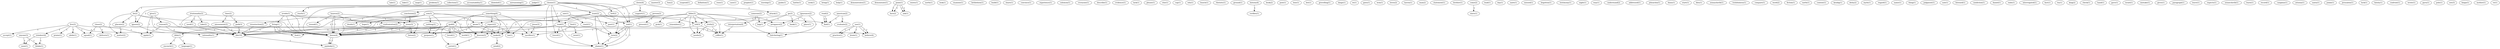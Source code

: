digraph G {
  tale [ label="tale(1)" ];
  luke [ label="luke(1)" ];
  map [ label="map(1)" ];
  problem [ label="problem(1)" ];
  collection [ label="collection(1)" ];
  accountability [ label="accountability(1)" ];
  disbelief [ label="disbelief(1)" ];
  unreasoning [ label="unreasoning(1)" ];
  judge [ label="judge(1)" ];
  live [ label="live(3)" ];
  accept [ label="accept(1)" ];
  reindeer [ label="reindeer(4)" ];
  praise [ label="praise(1)" ];
  abide [ label="abide(1)" ];
  squad [ label="squad(1)" ];
  make [ label="make(4)" ];
  life [ label="life(19)" ];
  master [ label="master(3)" ];
  someone [ label="someone(2)" ];
  interpretation [ label="interpretation(4)" ];
  bag [ label="bag(1)" ];
  person [ label="person(2)" ];
  present [ label="present(1)" ];
  past [ label="past(1)" ];
  fun [ label="fun(2)" ];
  suspend [ label="suspend(1)" ];
  definition [ label="definition(1)" ];
  rose [ label="rose(1)" ];
  case [ label="case(1)" ];
  prophet [ label="prophet(1)" ];
  worship [ label="worship(1)" ];
  guide [ label="guide(1)" ];
  battle [ label="battle(1)" ];
  seek [ label="seek(1)" ];
  bring [ label="bring(1)" ];
  choose [ label="choose(1)" ];
  reach [ label="reach(1)" ];
  end [ label="end(4)" ];
  lie [ label="lie(2)" ];
  want [ label="want(2)" ];
  end [ label="end(1)" ];
  hell [ label="hell(2)" ];
  road [ label="road(5)" ];
  ignore [ label="ignore(2)" ];
  travel [ label="travel(1)" ];
  doesn [ label="doesn(2)" ];
  doesn [ label="doesn(4)" ];
  turn [ label="turn(2)" ];
  shame [ label="shame(1)" ];
  help [ label="help(1)" ];
  demonstrates [ label="demonstrates(1)" ];
  demonstate [ label="demonstate(1)" ];
  point [ label="point(1)" ];
  face [ label="face(2)" ];
  ask [ label="ask(1)" ];
  exists [ label="exists(1)" ];
  north [ label="north(1)" ];
  something [ label="something(4)" ];
  god [ label="god(6)" ];
  expect [ label="expect(2)" ];
  heaven [ label="heaven(3)" ];
  sacrifice [ label="sacrifice(1)" ];
  look [ label="look(1)" ];
  avoids [ label="avoids(1)" ];
  living [ label="living(1)" ];
  confrontation [ label="confrontation(2)" ];
  examine [ label="examine(1)" ];
  read [ label="read(1)" ];
  find [ label="find(1)" ];
  bethlehem [ label="bethlehem(1)" ];
  build [ label="build(1)" ];
  share [ label="share(1)" ];
  nose [ label="nose(1)" ];
  blinks [ label="blinks(1)" ];
  convince [ label="convince(1)" ];
  irrationality [ label="irrationality(2)" ];
  used [ label="used(1)" ];
  take [ label="take(2)" ];
  experience [ label="experience(1)" ];
  go [ label="go(3)" ];
  place [ label="place(1)" ];
  bank [ label="bank(1)" ];
  tell [ label="tell(3)" ];
  solomon [ label="solomon(1)" ];
  everyone [ label="everyone(1)" ];
  describe [ label="describe(1)" ];
  didn [ label="didn(1)" ];
  fool [ label="fool(1)" ];
  evidence [ label="evidence(1)" ];
  give [ label="give(1)" ];
  reason [ label="reason(5)" ];
  apply [ label="apply(1)" ];
  lack [ label="lack(1)" ];
  please [ label="please(1)" ];
  clue [ label="clue(1)" ];
  cup [ label="cup(1)" ];
  edu [ label="edu(1)" ];
  bunch [ label="bunch(1)" ];
  rhetoric [ label="rhetoric(1)" ];
  ground [ label="ground(1)" ];
  son [ label="son(3)" ];
  nothing [ label="nothing(3)" ];
  death [ label="death(1)" ];
  know [ label="know(7)" ];
  purpose [ label="purpose(1)" ];
  hope [ label="hope(1)" ];
  isn [ label="isn(1)" ];
  resurrection [ label="resurrection(2)" ];
  history [ label="history(4)" ];
  verifies [ label="verifies(1)" ];
  point [ label="point(1)" ];
  book [ label="book(2)" ];
  post [ label="post(1)" ];
  lose [ label="lose(1)" ];
  coffee [ label="coffee(1)" ];
  bet [ label="bet(1)" ];
  grovelling [ label="grovelling(1)" ];
  kings [ label="kings(1)" ];
  re [ label="re(1)" ];
  goes [ label="goes(1)" ];
  won [ label="won(1)" ];
  loves [ label="loves(2)" ];
  haven [ label="haven(1)" ];
  man [ label="man(2)" ];
  statement [ label="statement(1)" ];
  use [ label="use(1)" ];
  brain [ label="brain(1)" ];
  believe [ label="believe(4)" ];
  practice [ label="practice(1)" ];
  brother [ label="brother(1)" ];
  come [ label="come(2)" ];
  slave [ label="slave(1)" ];
  lead [ label="lead(1)" ];
  day [ label="day(1)" ];
  zaire [ label="zaire(1)" ];
  placate [ label="placate(2)" ];
  matter [ label="matter(2)" ];
  missed [ label="missed(1)" ];
  claus [ label="claus(2)" ];
  delivers [ label="delivers(1)" ];
  read [ label="read(2)" ];
  begotton [ label="begotton(1)" ];
  testimony [ label="testimony(1)" ];
  one [ label="one(1)" ];
  court [ label="court(1)" ];
  night [ label="night(1)" ];
  ignorance [ label="ignorance(2)" ];
  arrogance [ label="arrogance(2)" ];
  butchering [ label="butchering(1)" ];
  way [ label="way(1)" ];
  understand [ label="understand(2)" ];
  addressed [ label="addressed(1)" ];
  jehoachin [ label="jehoachin(1)" ];
  diary [ label="diary(1)" ];
  start [ label="start(1)" ];
  bible [ label="bible(3)" ];
  pick [ label="pick(1)" ];
  truth [ label="truth(2)" ];
  remember [ label="remember(1)" ];
  needs [ label="needs(2)" ];
  dies [ label="dies(1)" ];
  time [ label="time(2)" ];
  amusement [ label="amusement(3)" ];
  park [ label="park(3)" ];
  sennacherib [ label="sennacherib(1)" ];
  truthfulness [ label="truthfulness(1)" ];
  language [ label="language(1)" ];
  encouch [ label="encouch(1)" ];
  compare [ label="compare(1)" ];
  word [ label="word(2)" ];
  fiction [ label="fiction(1)" ];
  earth [ label="earth(1)" ];
  context [ label="context(1)" ];
  kendig [ label="kendig(1)" ];
  anyone [ label="anyone(3)" ];
  deity [ label="deity(2)" ];
  american [ label="american(2)" ];
  evaluate [ label="evaluate(2)" ];
  myth [ label="myth(1)" ];
  regard [ label="regard(1)" ];
  name [ label="name(1)" ];
  thing [ label="thing(1)" ];
  rationality [ label="rationality(1)" ];
  use [ label="use(1)" ];
  judgment [ label="judgment(1)" ];
  loved [ label="loved(1)" ];
  world [ label="world(1)" ];
  carrot [ label="carrot(1)" ];
  saw [ label="saw(1)" ];
  listened [ label="listened(1)" ];
  nonfiction [ label="nonfiction(1)" ];
  daniel [ label="daniel(1)" ];
  ends [ label="ends(1)" ];
  lazarus [ label="lazarus(2)" ];
  wound [ label="wound(1)" ];
  story [ label="story(3)" ];
  listen [ label="listen(2)" ];
  interrogated [ label="interrogated(1)" ];
  fact [ label="fact(1)" ];
  christ [ label="christ(4)" ];
  conclusion [ label="conclusion(2)" ];
  support [ label="support(1)" ];
  attack [ label="attack(1)" ];
  try [ label="try(1)" ];
  king [ label="king(2)" ];
  check [ label="check(1)" ];
  hand [ label="hand(1)" ];
  gave [ label="gave(1)" ];
  israel [ label="israel(1)" ];
  mistake [ label="mistake(1)" ];
  gives [ label="gives(1)" ];
  feel [ label="feel(1)" ];
  went [ label="went(1)" ];
  paragraph [ label="paragraph(1)" ];
  leave [ label="leave(1)" ];
  mind [ label="mind(2)" ];
  expects [ label="expects(1)" ];
  sennecherib [ label="sennecherib(1)" ];
  learn [ label="learn(1)" ];
  record [ label="record(1)" ];
  caiaphas [ label="caiaphas(1)" ];
  arizona [ label="arizona(1)" ];
  santa [ label="santa(1)" ];
  judah [ label="judah(1)" ];
  jerusalem [ label="jerusalem(1)" ];
  luck [ label="luck(1)" ];
  anybody [ label="anybody(1)" ];
  falsity [ label="falsity(1)" ];
  confront [ label="confront(1)" ];
  jesus [ label="jesus(9)" ];
  wrote [ label="wrote(1)" ];
  jesus [ label="jesus(3)" ];
  guru [ label="guru(1)" ];
  pole [ label="pole(1)" ];
  see [ label="see(3)" ];
  bingo [ label="bingo(1)" ];
  mother [ label="mother(1)" ];
  ve [ label="ve(1)" ];
  live -> accept [ label="1" ];
  live -> reindeer [ label="1" ];
  live -> praise [ label="1" ];
  live -> abide [ label="1" ];
  live -> squad [ label="1" ];
  live -> make [ label="1" ];
  live -> life [ label="3" ];
  someone -> interpretation [ label="1" ];
  someone -> bag [ label="1" ];
  person -> present [ label="1" ];
  person -> past [ label="1" ];
  choose -> reach [ label="1" ];
  choose -> end [ label="1" ];
  choose -> lie [ label="1" ];
  choose -> want [ label="1" ];
  choose -> end [ label="1" ];
  choose -> hell [ label="1" ];
  choose -> road [ label="1" ];
  choose -> ignore [ label="2" ];
  choose -> travel [ label="1" ];
  choose -> doesn [ label="1" ];
  choose -> doesn [ label="1" ];
  choose -> turn [ label="1" ];
  choose -> shame [ label="1" ];
  point -> face [ label="1" ];
  point -> ask [ label="1" ];
  something -> god [ label="1" ];
  something -> expect [ label="1" ];
  something -> make [ label="1" ];
  something -> heaven [ label="1" ];
  something -> sacrifice [ label="1" ];
  avoids -> living [ label="1" ];
  avoids -> confrontation [ label="1" ];
  avoids -> doesn [ label="1" ];
  avoids -> doesn [ label="1" ];
  read -> find [ label="1" ];
  reindeer -> nose [ label="1" ];
  reindeer -> blinks [ label="1" ];
  irrationality -> used [ label="1" ];
  irrationality -> take [ label="1" ];
  irrationality -> heaven [ label="1" ];
  irrationality -> life [ label="1" ];
  go -> place [ label="1" ];
  go -> bank [ label="1" ];
  go -> bag [ label="1" ];
  go -> tell [ label="1" ];
  used -> life [ label="1" ];
  living -> didn [ label="1" ];
  living -> fool [ label="1" ];
  living -> doesn [ label="1" ];
  living -> doesn [ label="1" ];
  living -> life [ label="1" ];
  give -> reason [ label="1" ];
  give -> apply [ label="1" ];
  give -> life [ label="1" ];
  son -> nothing [ label="1" ];
  son -> death [ label="1" ];
  son -> know [ label="1" ];
  son -> purpose [ label="1" ];
  son -> hope [ label="1" ];
  son -> isn [ label="1" ];
  son -> resurrection [ label="1" ];
  son -> life [ label="2" ];
  history -> verifies [ label="1" ];
  point -> face [ label="1" ];
  point -> ask [ label="1" ];
  interpretation -> coffee [ label="2" ];
  end -> turn [ label="1" ];
  end -> shame [ label="1" ];
  nothing -> purpose [ label="1" ];
  use -> brain [ label="1" ];
  use -> believe [ label="1" ];
  use -> practice [ label="1" ];
  come -> slave [ label="1" ];
  lie -> ignore [ label="1" ];
  lie -> placate [ label="1" ];
  lie -> matter [ label="1" ];
  lie -> doesn [ label="1" ];
  lie -> doesn [ label="1" ];
  reason -> believe [ label="2" ];
  reason -> apply [ label="1" ];
  reason -> life [ label="2" ];
  claus -> delivers [ label="1" ];
  claus -> squad [ label="1" ];
  claus -> apply [ label="1" ];
  read -> find [ label="1" ];
  one -> past [ label="1" ];
  one -> confrontation [ label="1" ];
  one -> court [ label="1" ];
  ignorance -> arrogance [ label="1" ];
  ignorance -> butchering [ label="1" ];
  bible -> pick [ label="1" ];
  bible -> arrogance [ label="1" ];
  bible -> road [ label="1" ];
  bible -> truth [ label="1" ];
  bible -> isn [ label="1" ];
  bible -> butchering [ label="1" ];
  bible -> tell [ label="1" ];
  bible -> remember [ label="1" ];
  bible -> coffee [ label="1" ];
  bible -> needs [ label="1" ];
  time -> amusement [ label="1" ];
  time -> park [ label="1" ];
  didn -> language [ label="1" ];
  didn -> encouch [ label="1" ];
  want -> end [ label="1" ];
  want -> know [ label="2" ];
  want -> tell [ label="1" ];
  want -> make [ label="2" ];
  want -> find [ label="1" ];
  want -> turn [ label="1" ];
  want -> life [ label="1" ];
  want -> shame [ label="1" ];
  end -> turn [ label="1" ];
  end -> shame [ label="1" ];
  anyone -> nose [ label="1" ];
  anyone -> blinks [ label="1" ];
  arrogance -> butchering [ label="1" ];
  american -> evaluate [ label="1" ];
  american -> find [ label="1" ];
  confrontation -> doesn [ label="1" ];
  confrontation -> doesn [ label="1" ];
  road -> travel [ label="1" ];
  road -> doesn [ label="2" ];
  road -> doesn [ label="2" ];
  road -> turn [ label="1" ];
  road -> shame [ label="1" ];
  ignore -> rationality [ label="1" ];
  use -> believe [ label="1" ];
  use -> practice [ label="1" ];
  placate -> matter [ label="1" ];
  god -> rationality [ label="1" ];
  god -> loved [ label="1" ];
  god -> fool [ label="1" ];
  god -> doesn [ label="1" ];
  god -> heaven [ label="1" ];
  god -> world [ label="1" ];
  god -> doesn [ label="1" ];
  god -> sacrifice [ label="1" ];
  god -> carrot [ label="1" ];
  god -> life [ label="1" ];
  amusement -> life [ label="2" ];
  take -> life [ label="1" ];
  park -> life [ label="2" ];
  lazarus -> wound [ label="1" ];
  lazarus -> story [ label="2" ];
  lazarus -> listen [ label="1" ];
  lazarus -> doesn [ label="1" ];
  lazarus -> doesn [ label="1" ];
  know -> purpose [ label="1" ];
  know -> isn [ label="1" ];
  know -> make [ label="4" ];
  know -> life [ label="3" ];
  christ -> conclusion [ label="1" ];
  christ -> support [ label="1" ];
  christ -> attack [ label="1" ];
  truth -> coffee [ label="1" ];
  truth -> needs [ label="1" ];
  conclusion -> story [ label="1" ];
  expect -> heaven [ label="1" ];
  story -> listen [ label="1" ];
  story -> doesn [ label="1" ];
  story -> doesn [ label="1" ];
  tell -> heaven [ label="1" ];
  tell -> coffee [ label="1" ];
  tell -> needs [ label="1" ];
  feel -> went [ label="1" ];
  feel -> sacrifice [ label="1" ];
  make -> mind [ label="1" ];
  doesn -> anybody [ label="1" ];
  resurrection -> life [ label="1" ];
  heaven -> carrot [ label="1" ];
  jesus -> sacrifice [ label="1" ];
  doesn -> anybody [ label="1" ];
  turn -> shame [ label="2" ];
  life -> anybody [ label="1" ];
}
